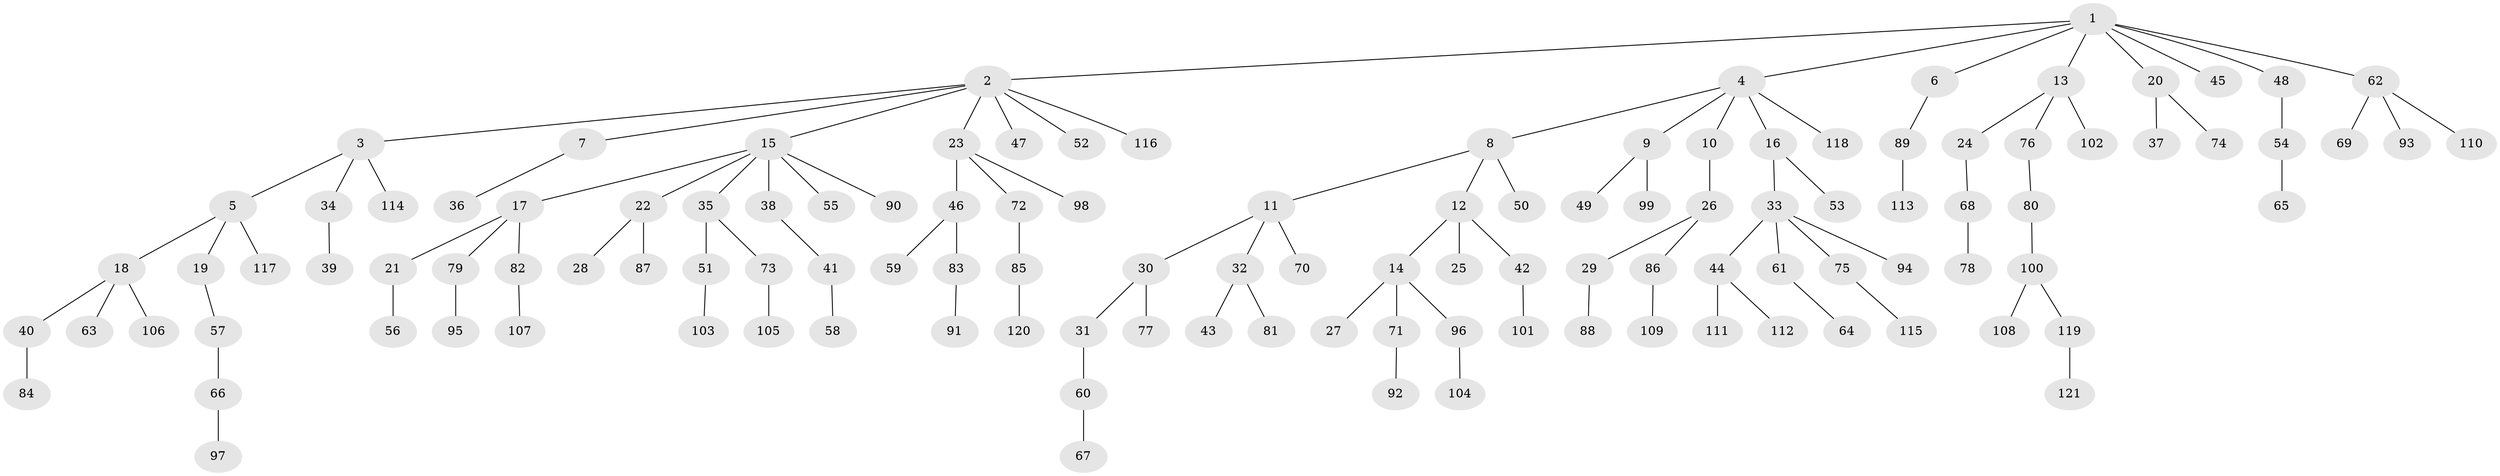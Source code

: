 // Generated by graph-tools (version 1.1) at 2025/36/03/09/25 02:36:36]
// undirected, 121 vertices, 120 edges
graph export_dot {
graph [start="1"]
  node [color=gray90,style=filled];
  1;
  2;
  3;
  4;
  5;
  6;
  7;
  8;
  9;
  10;
  11;
  12;
  13;
  14;
  15;
  16;
  17;
  18;
  19;
  20;
  21;
  22;
  23;
  24;
  25;
  26;
  27;
  28;
  29;
  30;
  31;
  32;
  33;
  34;
  35;
  36;
  37;
  38;
  39;
  40;
  41;
  42;
  43;
  44;
  45;
  46;
  47;
  48;
  49;
  50;
  51;
  52;
  53;
  54;
  55;
  56;
  57;
  58;
  59;
  60;
  61;
  62;
  63;
  64;
  65;
  66;
  67;
  68;
  69;
  70;
  71;
  72;
  73;
  74;
  75;
  76;
  77;
  78;
  79;
  80;
  81;
  82;
  83;
  84;
  85;
  86;
  87;
  88;
  89;
  90;
  91;
  92;
  93;
  94;
  95;
  96;
  97;
  98;
  99;
  100;
  101;
  102;
  103;
  104;
  105;
  106;
  107;
  108;
  109;
  110;
  111;
  112;
  113;
  114;
  115;
  116;
  117;
  118;
  119;
  120;
  121;
  1 -- 2;
  1 -- 4;
  1 -- 6;
  1 -- 13;
  1 -- 20;
  1 -- 45;
  1 -- 48;
  1 -- 62;
  2 -- 3;
  2 -- 7;
  2 -- 15;
  2 -- 23;
  2 -- 47;
  2 -- 52;
  2 -- 116;
  3 -- 5;
  3 -- 34;
  3 -- 114;
  4 -- 8;
  4 -- 9;
  4 -- 10;
  4 -- 16;
  4 -- 118;
  5 -- 18;
  5 -- 19;
  5 -- 117;
  6 -- 89;
  7 -- 36;
  8 -- 11;
  8 -- 12;
  8 -- 50;
  9 -- 49;
  9 -- 99;
  10 -- 26;
  11 -- 30;
  11 -- 32;
  11 -- 70;
  12 -- 14;
  12 -- 25;
  12 -- 42;
  13 -- 24;
  13 -- 76;
  13 -- 102;
  14 -- 27;
  14 -- 71;
  14 -- 96;
  15 -- 17;
  15 -- 22;
  15 -- 35;
  15 -- 38;
  15 -- 55;
  15 -- 90;
  16 -- 33;
  16 -- 53;
  17 -- 21;
  17 -- 79;
  17 -- 82;
  18 -- 40;
  18 -- 63;
  18 -- 106;
  19 -- 57;
  20 -- 37;
  20 -- 74;
  21 -- 56;
  22 -- 28;
  22 -- 87;
  23 -- 46;
  23 -- 72;
  23 -- 98;
  24 -- 68;
  26 -- 29;
  26 -- 86;
  29 -- 88;
  30 -- 31;
  30 -- 77;
  31 -- 60;
  32 -- 43;
  32 -- 81;
  33 -- 44;
  33 -- 61;
  33 -- 75;
  33 -- 94;
  34 -- 39;
  35 -- 51;
  35 -- 73;
  38 -- 41;
  40 -- 84;
  41 -- 58;
  42 -- 101;
  44 -- 111;
  44 -- 112;
  46 -- 59;
  46 -- 83;
  48 -- 54;
  51 -- 103;
  54 -- 65;
  57 -- 66;
  60 -- 67;
  61 -- 64;
  62 -- 69;
  62 -- 93;
  62 -- 110;
  66 -- 97;
  68 -- 78;
  71 -- 92;
  72 -- 85;
  73 -- 105;
  75 -- 115;
  76 -- 80;
  79 -- 95;
  80 -- 100;
  82 -- 107;
  83 -- 91;
  85 -- 120;
  86 -- 109;
  89 -- 113;
  96 -- 104;
  100 -- 108;
  100 -- 119;
  119 -- 121;
}
